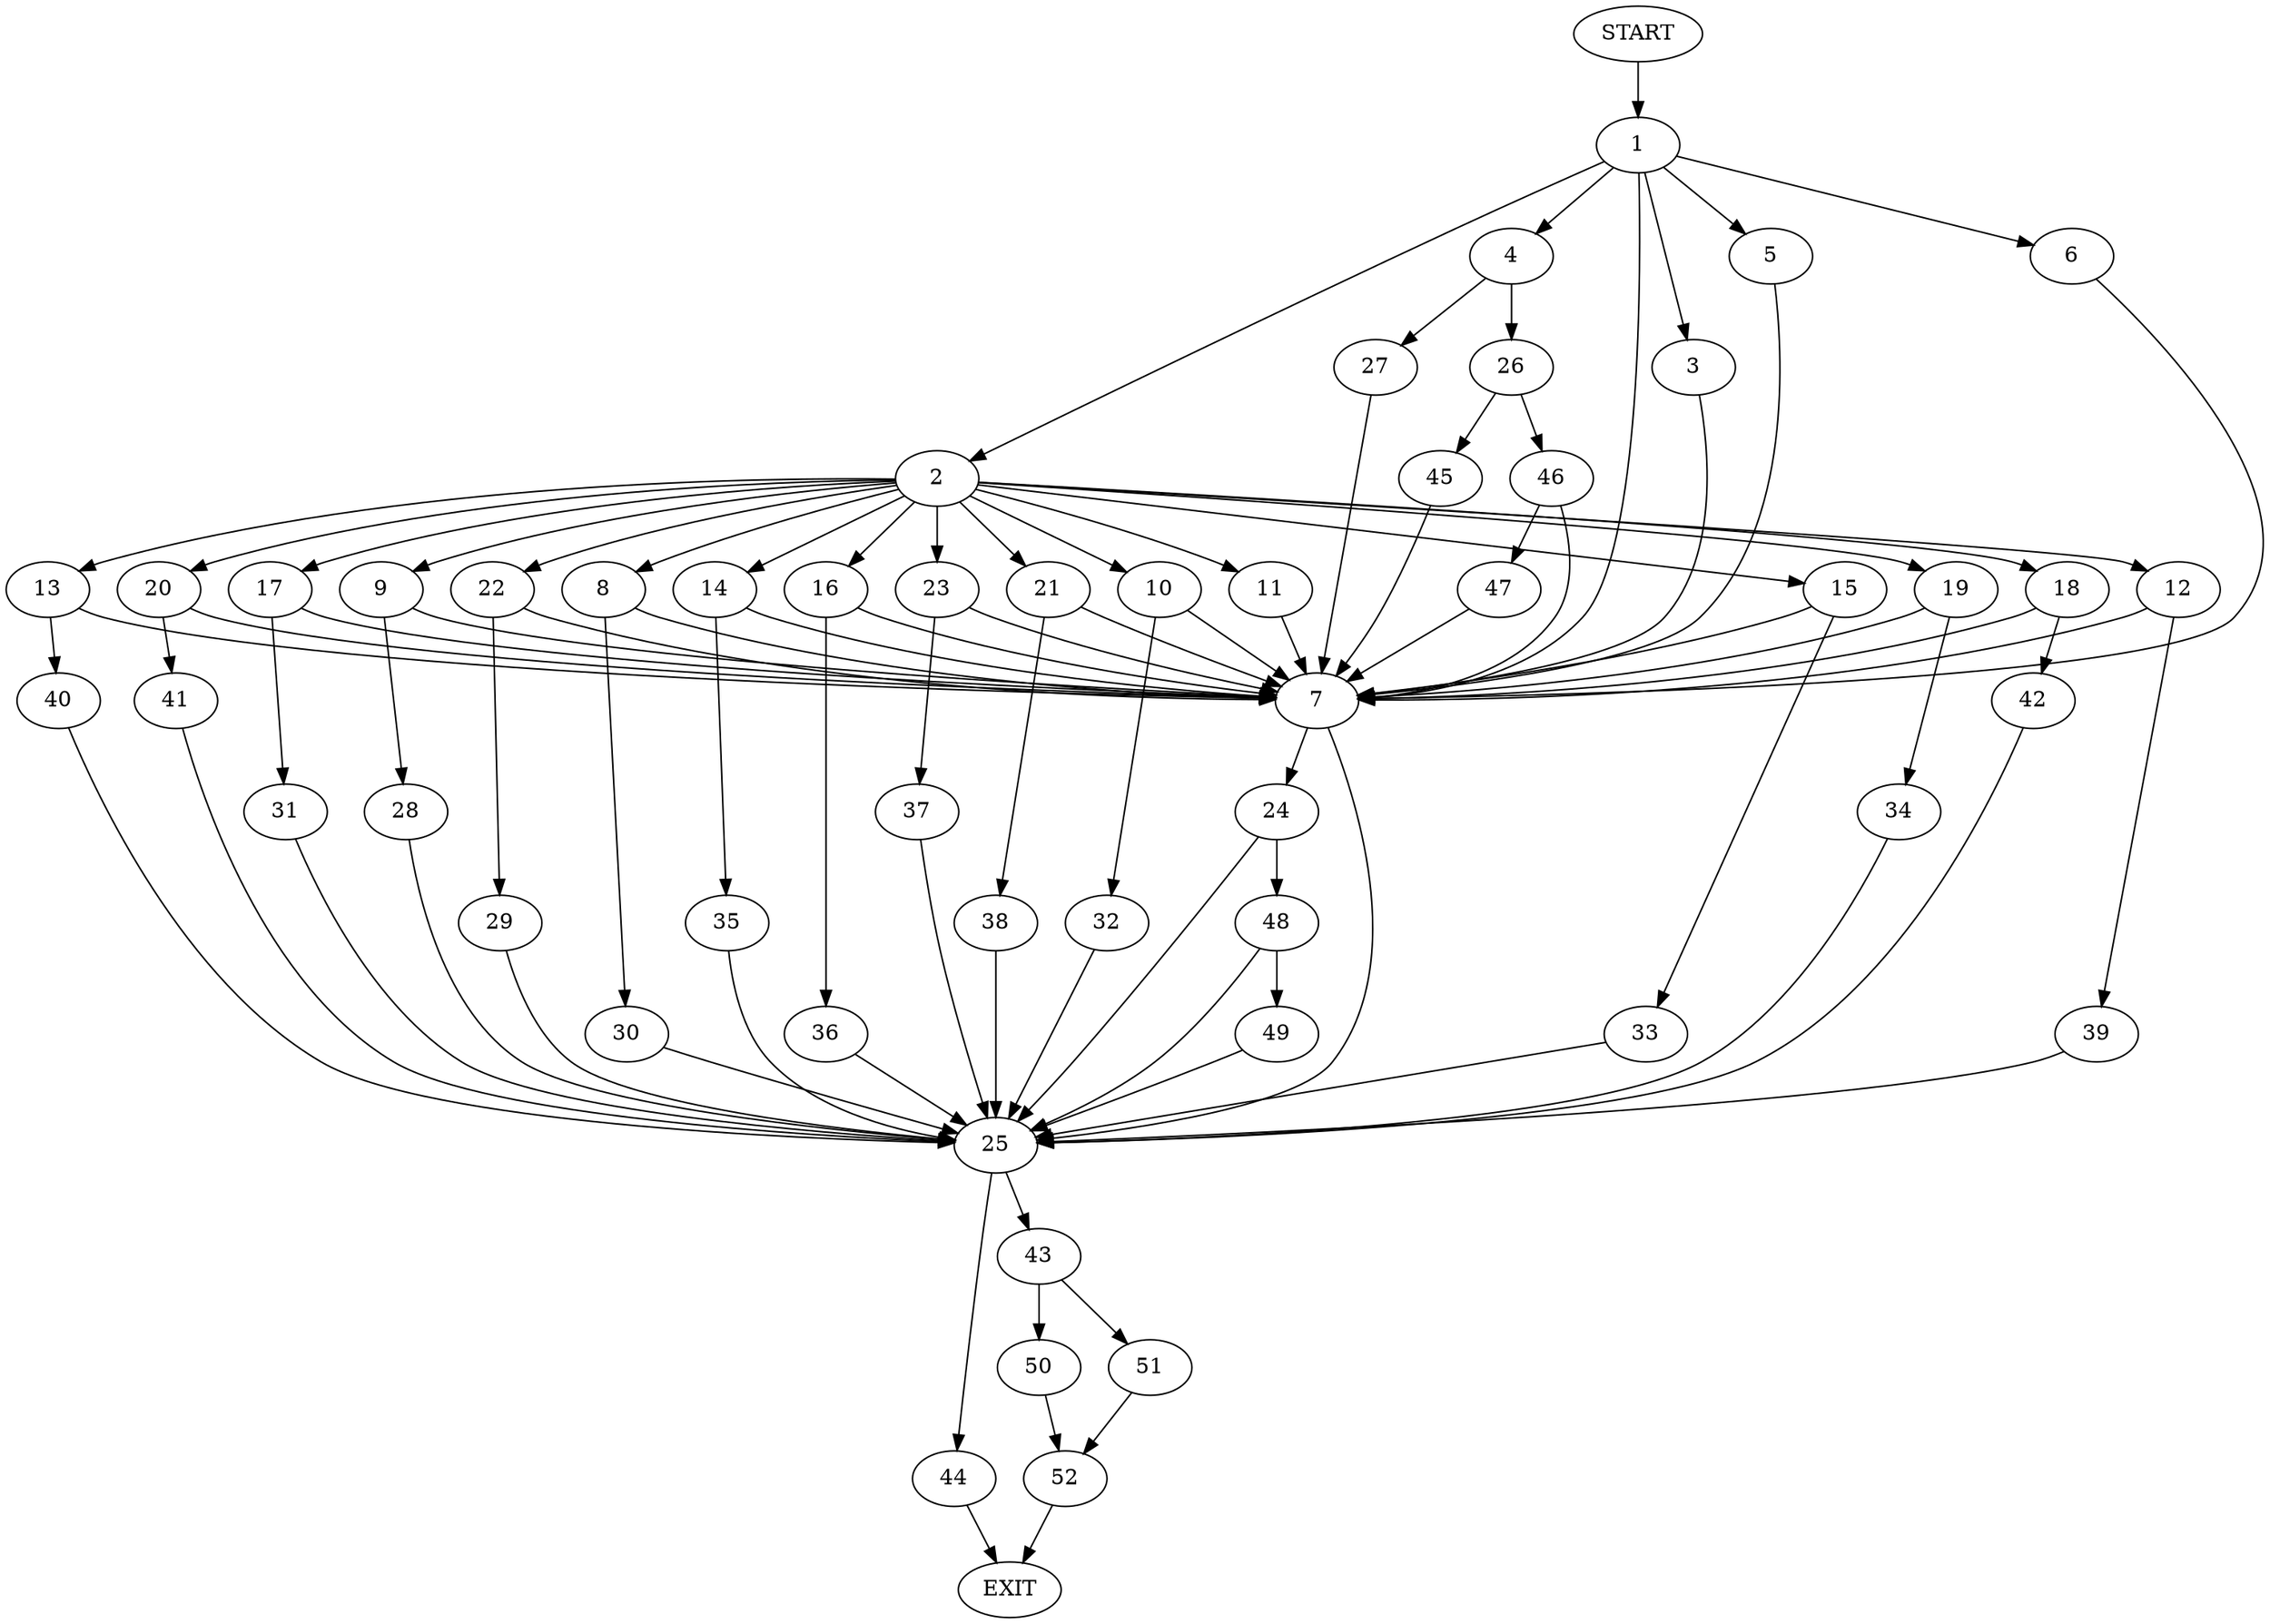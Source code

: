 digraph {
0 [label="START"]
53 [label="EXIT"]
0 -> 1
1 -> 2
1 -> 3
1 -> 4
1 -> 5
1 -> 6
1 -> 7
5 -> 7
3 -> 7
2 -> 8
2 -> 9
2 -> 10
2 -> 11
2 -> 12
2 -> 13
2 -> 14
2 -> 15
2 -> 16
2 -> 17
2 -> 18
2 -> 19
2 -> 20
2 -> 21
2 -> 22
2 -> 23
7 -> 24
7 -> 25
4 -> 26
4 -> 27
6 -> 7
9 -> 28
9 -> 7
22 -> 29
22 -> 7
8 -> 7
8 -> 30
17 -> 31
17 -> 7
10 -> 7
10 -> 32
15 -> 33
15 -> 7
19 -> 34
19 -> 7
14 -> 35
14 -> 7
16 -> 36
16 -> 7
23 -> 37
23 -> 7
21 -> 38
21 -> 7
12 -> 7
12 -> 39
13 -> 40
13 -> 7
20 -> 7
20 -> 41
11 -> 7
18 -> 7
18 -> 42
30 -> 25
25 -> 43
25 -> 44
28 -> 25
31 -> 25
42 -> 25
37 -> 25
38 -> 25
29 -> 25
32 -> 25
40 -> 25
35 -> 25
41 -> 25
33 -> 25
36 -> 25
34 -> 25
39 -> 25
26 -> 45
26 -> 46
27 -> 7
45 -> 7
46 -> 7
46 -> 47
47 -> 7
24 -> 48
24 -> 25
48 -> 49
48 -> 25
49 -> 25
43 -> 50
43 -> 51
44 -> 53
51 -> 52
50 -> 52
52 -> 53
}
